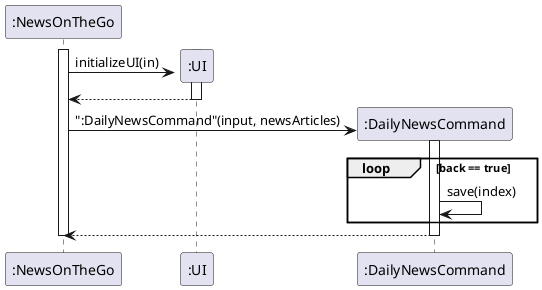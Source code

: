 @startuml
Create ":NewsOnTheGo"
activate ":NewsOnTheGo"
Create ":UI"
activate ":UI"
":NewsOnTheGo" -> ":UI" : initializeUI(in)
":UI" --> ":NewsOnTheGo":
deactivate ":UI"
Create ":DailyNewsCommand"
":NewsOnTheGo" -> ":DailyNewsCommand" : ":DailyNewsCommand"(input, newsArticles)
activate ":DailyNewsCommand"
loop back == true
    ":DailyNewsCommand" -> ":DailyNewsCommand": save(index)
    end
":DailyNewsCommand" --> ":NewsOnTheGo":
deactivate ":DailyNewsCommand"
deactivate ":NewsOnTheGo"
@enduml

